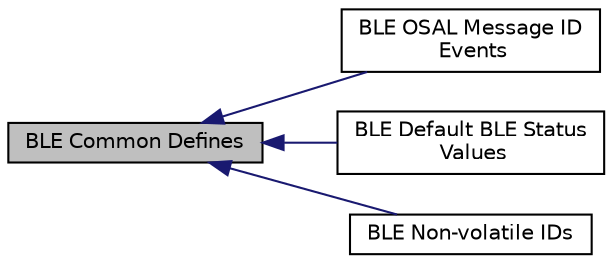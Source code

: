 digraph "BLE Common Defines"
{
  edge [fontname="Helvetica",fontsize="10",labelfontname="Helvetica",labelfontsize="10"];
  node [fontname="Helvetica",fontsize="10",shape=record];
  rankdir=LR;
  Node3 [label="BLE OSAL Message ID\l Events",height=0.2,width=0.4,color="black", fillcolor="white", style="filled",URL="$group___b_l_e___m_s_g___i_d_s.html"];
  Node1 [label="BLE Default BLE Status\l Values",height=0.2,width=0.4,color="black", fillcolor="white", style="filled",URL="$group___b_l_e___s_t_a_t_u_s___v_a_l_u_e_s.html"];
  Node2 [label="BLE Non-volatile IDs",height=0.2,width=0.4,color="black", fillcolor="white", style="filled",URL="$group___b_l_e___n_v___i_d_s.html"];
  Node0 [label="BLE Common Defines",height=0.2,width=0.4,color="black", fillcolor="grey75", style="filled" fontcolor="black"];
  Node0->Node1 [shape=plaintext, color="midnightblue", dir="back", style="solid"];
  Node0->Node2 [shape=plaintext, color="midnightblue", dir="back", style="solid"];
  Node0->Node3 [shape=plaintext, color="midnightblue", dir="back", style="solid"];
}
